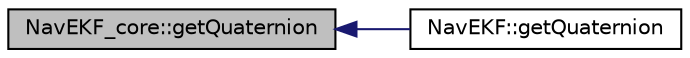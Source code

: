 digraph "NavEKF_core::getQuaternion"
{
 // INTERACTIVE_SVG=YES
  edge [fontname="Helvetica",fontsize="10",labelfontname="Helvetica",labelfontsize="10"];
  node [fontname="Helvetica",fontsize="10",shape=record];
  rankdir="LR";
  Node1 [label="NavEKF_core::getQuaternion",height=0.2,width=0.4,color="black", fillcolor="grey75", style="filled", fontcolor="black"];
  Node1 -> Node2 [dir="back",color="midnightblue",fontsize="10",style="solid",fontname="Helvetica"];
  Node2 [label="NavEKF::getQuaternion",height=0.2,width=0.4,color="black", fillcolor="white", style="filled",URL="$classNavEKF.html#a9155b42312de4e57a182e58ca0a150fc"];
}
